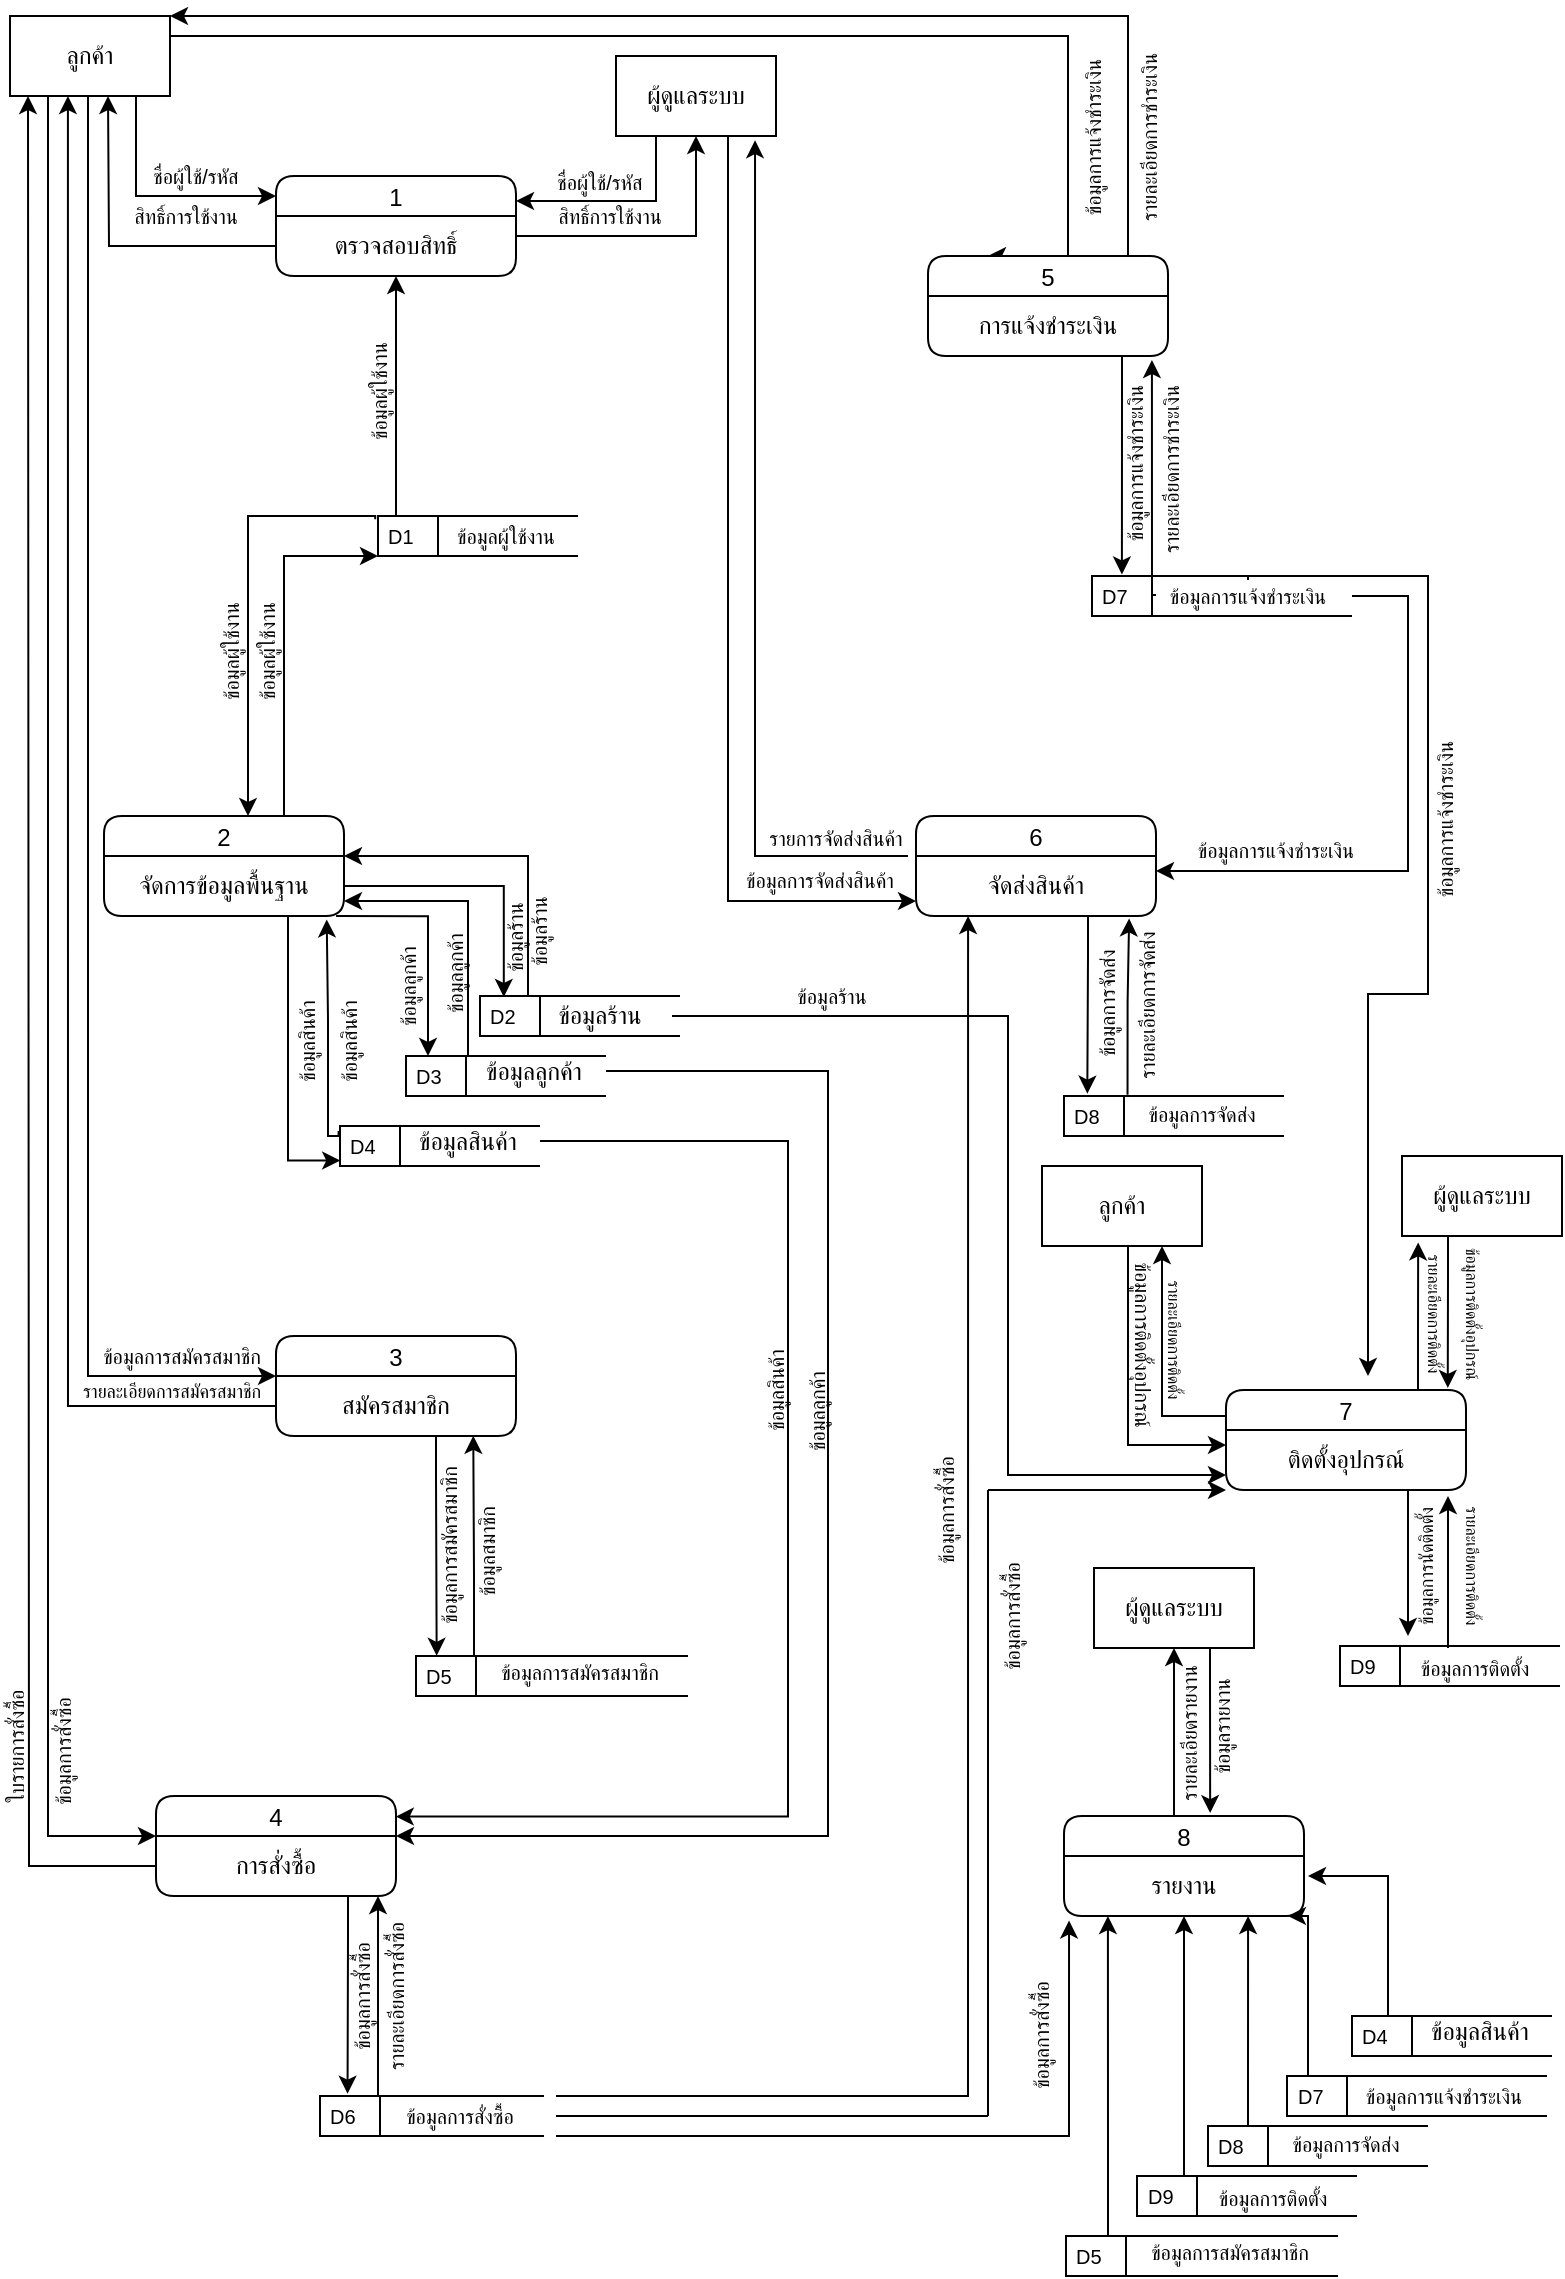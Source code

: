 <mxfile version="20.8.23" type="github">
  <diagram name="หน้า-1" id="j1Ryw0-h8rJsDmilSksS">
    <mxGraphModel dx="1500" dy="830" grid="1" gridSize="10" guides="1" tooltips="1" connect="1" arrows="1" fold="1" page="1" pageScale="1" pageWidth="827" pageHeight="1169" math="0" shadow="0">
      <root>
        <mxCell id="0" />
        <mxCell id="1" parent="0" />
        <mxCell id="xG7zR8TlvOzS1UEiSsI5-6" value="1" style="swimlane;fontStyle=0;childLayout=stackLayout;horizontal=1;startSize=20;fillColor=#ffffff;horizontalStack=0;resizeParent=1;resizeParentMax=0;resizeLast=0;collapsible=0;marginBottom=0;swimlaneFillColor=#ffffff;rounded=1;" vertex="1" parent="1">
          <mxGeometry x="164" y="110" width="120" height="50" as="geometry" />
        </mxCell>
        <mxCell id="xG7zR8TlvOzS1UEiSsI5-117" style="edgeStyle=orthogonalEdgeStyle;rounded=0;orthogonalLoop=1;jettySize=auto;html=1;fontSize=10;" edge="1" parent="xG7zR8TlvOzS1UEiSsI5-6" source="xG7zR8TlvOzS1UEiSsI5-10">
          <mxGeometry relative="1" as="geometry">
            <mxPoint x="-84" y="-40" as="targetPoint" />
          </mxGeometry>
        </mxCell>
        <mxCell id="xG7zR8TlvOzS1UEiSsI5-10" value="ตรวจสอบสิทธิ์" style="text;html=1;strokeColor=none;fillColor=none;align=center;verticalAlign=middle;whiteSpace=wrap;rounded=0;" vertex="1" parent="xG7zR8TlvOzS1UEiSsI5-6">
          <mxGeometry y="20" width="120" height="30" as="geometry" />
        </mxCell>
        <mxCell id="xG7zR8TlvOzS1UEiSsI5-14" style="edgeStyle=orthogonalEdgeStyle;rounded=0;orthogonalLoop=1;jettySize=auto;html=1;entryX=0;entryY=0.2;entryDx=0;entryDy=0;entryPerimeter=0;" edge="1" parent="1" source="xG7zR8TlvOzS1UEiSsI5-11" target="xG7zR8TlvOzS1UEiSsI5-6">
          <mxGeometry relative="1" as="geometry">
            <Array as="points">
              <mxPoint x="94" y="120" />
            </Array>
          </mxGeometry>
        </mxCell>
        <mxCell id="xG7zR8TlvOzS1UEiSsI5-101" style="edgeStyle=orthogonalEdgeStyle;rounded=0;orthogonalLoop=1;jettySize=auto;html=1;entryX=0;entryY=0;entryDx=0;entryDy=0;fontSize=12;" edge="1" parent="1" source="xG7zR8TlvOzS1UEiSsI5-11" target="xG7zR8TlvOzS1UEiSsI5-32">
          <mxGeometry relative="1" as="geometry">
            <Array as="points">
              <mxPoint x="70" y="710" />
            </Array>
          </mxGeometry>
        </mxCell>
        <mxCell id="xG7zR8TlvOzS1UEiSsI5-118" style="edgeStyle=orthogonalEdgeStyle;rounded=0;orthogonalLoop=1;jettySize=auto;html=1;entryX=0;entryY=0;entryDx=0;entryDy=0;fontSize=10;" edge="1" parent="1" source="xG7zR8TlvOzS1UEiSsI5-11" target="xG7zR8TlvOzS1UEiSsI5-35">
          <mxGeometry relative="1" as="geometry">
            <Array as="points">
              <mxPoint x="50" y="940" />
            </Array>
          </mxGeometry>
        </mxCell>
        <mxCell id="xG7zR8TlvOzS1UEiSsI5-128" style="edgeStyle=orthogonalEdgeStyle;rounded=0;orthogonalLoop=1;jettySize=auto;html=1;entryX=0.25;entryY=0;entryDx=0;entryDy=0;fontSize=10;" edge="1" parent="1" source="xG7zR8TlvOzS1UEiSsI5-11" target="xG7zR8TlvOzS1UEiSsI5-49">
          <mxGeometry relative="1" as="geometry">
            <Array as="points">
              <mxPoint x="560" y="40" />
              <mxPoint x="560" y="150" />
            </Array>
          </mxGeometry>
        </mxCell>
        <mxCell id="xG7zR8TlvOzS1UEiSsI5-11" value="ลูกค้า" style="rounded=0;whiteSpace=wrap;html=1;" vertex="1" parent="1">
          <mxGeometry x="31" y="30" width="80" height="40" as="geometry" />
        </mxCell>
        <mxCell id="xG7zR8TlvOzS1UEiSsI5-19" style="edgeStyle=orthogonalEdgeStyle;rounded=0;orthogonalLoop=1;jettySize=auto;html=1;exitX=0.25;exitY=1;exitDx=0;exitDy=0;entryX=1;entryY=0.25;entryDx=0;entryDy=0;" edge="1" parent="1" source="xG7zR8TlvOzS1UEiSsI5-17" target="xG7zR8TlvOzS1UEiSsI5-6">
          <mxGeometry relative="1" as="geometry" />
        </mxCell>
        <mxCell id="xG7zR8TlvOzS1UEiSsI5-137" style="edgeStyle=orthogonalEdgeStyle;rounded=0;orthogonalLoop=1;jettySize=auto;html=1;entryX=0;entryY=0.75;entryDx=0;entryDy=0;fontSize=10;" edge="1" parent="1" source="xG7zR8TlvOzS1UEiSsI5-17" target="xG7zR8TlvOzS1UEiSsI5-53">
          <mxGeometry relative="1" as="geometry">
            <Array as="points">
              <mxPoint x="390" y="473" />
            </Array>
          </mxGeometry>
        </mxCell>
        <mxCell id="xG7zR8TlvOzS1UEiSsI5-17" value="ผู้ดูแลระบบ" style="rounded=0;whiteSpace=wrap;html=1;" vertex="1" parent="1">
          <mxGeometry x="334" y="50" width="80" height="40" as="geometry" />
        </mxCell>
        <mxCell id="xG7zR8TlvOzS1UEiSsI5-18" style="edgeStyle=orthogonalEdgeStyle;rounded=0;orthogonalLoop=1;jettySize=auto;html=1;exitX=1;exitY=0.25;exitDx=0;exitDy=0;entryX=0.5;entryY=1;entryDx=0;entryDy=0;" edge="1" parent="1" source="xG7zR8TlvOzS1UEiSsI5-10" target="xG7zR8TlvOzS1UEiSsI5-17">
          <mxGeometry relative="1" as="geometry">
            <Array as="points">
              <mxPoint x="284" y="140" />
              <mxPoint x="374" y="140" />
            </Array>
          </mxGeometry>
        </mxCell>
        <mxCell id="xG7zR8TlvOzS1UEiSsI5-20" value="&lt;font style=&quot;font-size: 10px;&quot;&gt;ชื่อผู้ใช้/รหัส&lt;/font&gt;" style="text;html=1;strokeColor=none;fillColor=none;align=center;verticalAlign=middle;whiteSpace=wrap;rounded=0;" vertex="1" parent="1">
          <mxGeometry x="94" y="102" width="60" height="15" as="geometry" />
        </mxCell>
        <mxCell id="xG7zR8TlvOzS1UEiSsI5-22" value="&lt;font style=&quot;font-size: 10px;&quot;&gt;สิทธิ์การใช้งาน&lt;/font&gt;" style="text;html=1;strokeColor=none;fillColor=none;align=center;verticalAlign=middle;whiteSpace=wrap;rounded=0;" vertex="1" parent="1">
          <mxGeometry x="84" y="122" width="70" height="15" as="geometry" />
        </mxCell>
        <mxCell id="xG7zR8TlvOzS1UEiSsI5-23" value="&lt;font style=&quot;font-size: 10px;&quot;&gt;ชื่อผู้ใช้/รหัส&lt;/font&gt;" style="text;html=1;strokeColor=none;fillColor=none;align=center;verticalAlign=middle;whiteSpace=wrap;rounded=0;" vertex="1" parent="1">
          <mxGeometry x="296" y="105" width="60" height="15" as="geometry" />
        </mxCell>
        <mxCell id="xG7zR8TlvOzS1UEiSsI5-24" value="&lt;font style=&quot;font-size: 10px;&quot;&gt;สิทธิ์การใช้งาน&lt;/font&gt;" style="text;html=1;strokeColor=none;fillColor=none;align=center;verticalAlign=middle;whiteSpace=wrap;rounded=0;" vertex="1" parent="1">
          <mxGeometry x="296" y="122" width="70" height="15" as="geometry" />
        </mxCell>
        <mxCell id="xG7zR8TlvOzS1UEiSsI5-28" style="edgeStyle=orthogonalEdgeStyle;rounded=0;orthogonalLoop=1;jettySize=auto;html=1;entryX=0.5;entryY=1;entryDx=0;entryDy=0;fontSize=10;" edge="1" parent="1" source="xG7zR8TlvOzS1UEiSsI5-25" target="xG7zR8TlvOzS1UEiSsI5-10">
          <mxGeometry relative="1" as="geometry">
            <Array as="points">
              <mxPoint x="224" y="210" />
              <mxPoint x="224" y="210" />
            </Array>
          </mxGeometry>
        </mxCell>
        <mxCell id="xG7zR8TlvOzS1UEiSsI5-44" style="edgeStyle=orthogonalEdgeStyle;rounded=0;orthogonalLoop=1;jettySize=auto;html=1;fontSize=10;exitX=-0.014;exitY=0.082;exitDx=0;exitDy=0;exitPerimeter=0;" edge="1" parent="1" source="xG7zR8TlvOzS1UEiSsI5-25" target="xG7zR8TlvOzS1UEiSsI5-29">
          <mxGeometry relative="1" as="geometry">
            <Array as="points">
              <mxPoint x="214" y="280" />
              <mxPoint x="150" y="280" />
            </Array>
          </mxGeometry>
        </mxCell>
        <mxCell id="xG7zR8TlvOzS1UEiSsI5-25" value="D1" style="html=1;dashed=0;whitespace=wrap;shape=mxgraph.dfd.dataStoreID;align=left;spacingLeft=3;points=[[0,0],[0.5,0],[1,0],[0,0.5],[1,0.5],[0,1],[0.5,1],[1,1]];rounded=1;fontSize=10;" vertex="1" parent="1">
          <mxGeometry x="215" y="280" width="100" height="20" as="geometry" />
        </mxCell>
        <mxCell id="xG7zR8TlvOzS1UEiSsI5-27" value="&lt;span style=&quot;font-size: 10px;&quot;&gt;ข้อมูลผู้ใช้งาน&lt;/span&gt;" style="text;html=1;strokeColor=none;fillColor=none;align=center;verticalAlign=middle;whiteSpace=wrap;rounded=0;" vertex="1" parent="1">
          <mxGeometry x="243" y="282.5" width="72" height="15" as="geometry" />
        </mxCell>
        <mxCell id="xG7zR8TlvOzS1UEiSsI5-43" style="edgeStyle=orthogonalEdgeStyle;rounded=0;orthogonalLoop=1;jettySize=auto;html=1;exitX=0.75;exitY=0;exitDx=0;exitDy=0;fontSize=10;entryX=0;entryY=1;entryDx=0;entryDy=0;" edge="1" parent="1" source="xG7zR8TlvOzS1UEiSsI5-29" target="xG7zR8TlvOzS1UEiSsI5-25">
          <mxGeometry relative="1" as="geometry">
            <mxPoint x="210" y="300" as="targetPoint" />
            <Array as="points">
              <mxPoint x="168" y="300" />
            </Array>
          </mxGeometry>
        </mxCell>
        <mxCell id="xG7zR8TlvOzS1UEiSsI5-29" value="2" style="swimlane;fontStyle=0;childLayout=stackLayout;horizontal=1;startSize=20;fillColor=#ffffff;horizontalStack=0;resizeParent=1;resizeParentMax=0;resizeLast=0;collapsible=0;marginBottom=0;swimlaneFillColor=#ffffff;rounded=1;" vertex="1" parent="1">
          <mxGeometry x="78" y="430" width="120" height="50" as="geometry" />
        </mxCell>
        <mxCell id="xG7zR8TlvOzS1UEiSsI5-30" value="จัดการข้อมูลพื้นฐาน" style="text;html=1;strokeColor=none;fillColor=none;align=center;verticalAlign=middle;whiteSpace=wrap;rounded=0;" vertex="1" parent="xG7zR8TlvOzS1UEiSsI5-29">
          <mxGeometry y="20" width="120" height="30" as="geometry" />
        </mxCell>
        <mxCell id="xG7zR8TlvOzS1UEiSsI5-31" value="3" style="swimlane;fontStyle=0;childLayout=stackLayout;horizontal=1;startSize=20;fillColor=#ffffff;horizontalStack=0;resizeParent=1;resizeParentMax=0;resizeLast=0;collapsible=0;marginBottom=0;swimlaneFillColor=#ffffff;rounded=1;" vertex="1" parent="1">
          <mxGeometry x="164" y="690" width="120" height="50" as="geometry" />
        </mxCell>
        <mxCell id="xG7zR8TlvOzS1UEiSsI5-32" value="สมัครสมาชิก" style="text;html=1;strokeColor=none;fillColor=none;align=center;verticalAlign=middle;whiteSpace=wrap;rounded=0;" vertex="1" parent="xG7zR8TlvOzS1UEiSsI5-31">
          <mxGeometry y="20" width="120" height="30" as="geometry" />
        </mxCell>
        <mxCell id="xG7zR8TlvOzS1UEiSsI5-34" value="4" style="swimlane;fontStyle=0;childLayout=stackLayout;horizontal=1;startSize=20;fillColor=#ffffff;horizontalStack=0;resizeParent=1;resizeParentMax=0;resizeLast=0;collapsible=0;marginBottom=0;swimlaneFillColor=#ffffff;rounded=1;" vertex="1" parent="1">
          <mxGeometry x="104" y="920" width="120" height="50" as="geometry" />
        </mxCell>
        <mxCell id="xG7zR8TlvOzS1UEiSsI5-119" style="edgeStyle=orthogonalEdgeStyle;rounded=0;orthogonalLoop=1;jettySize=auto;html=1;fontSize=10;" edge="1" parent="xG7zR8TlvOzS1UEiSsI5-34" source="xG7zR8TlvOzS1UEiSsI5-35">
          <mxGeometry relative="1" as="geometry">
            <mxPoint x="-64" y="-850" as="targetPoint" />
          </mxGeometry>
        </mxCell>
        <mxCell id="xG7zR8TlvOzS1UEiSsI5-35" value="การสั่งซื้อ" style="text;html=1;strokeColor=none;fillColor=none;align=center;verticalAlign=middle;whiteSpace=wrap;rounded=0;" vertex="1" parent="xG7zR8TlvOzS1UEiSsI5-34">
          <mxGeometry y="20" width="120" height="30" as="geometry" />
        </mxCell>
        <mxCell id="xG7zR8TlvOzS1UEiSsI5-39" value="D2" style="html=1;dashed=0;whitespace=wrap;shape=mxgraph.dfd.dataStoreID;align=left;spacingLeft=3;points=[[0,0],[0.5,0],[1,0],[0,0.5],[1,0.5],[0,1],[0.5,1],[1,1]];rounded=1;fontSize=10;" vertex="1" parent="1">
          <mxGeometry x="266" y="520" width="100" height="20" as="geometry" />
        </mxCell>
        <mxCell id="xG7zR8TlvOzS1UEiSsI5-87" style="edgeStyle=orthogonalEdgeStyle;rounded=0;orthogonalLoop=1;jettySize=auto;html=1;entryX=1;entryY=0.75;entryDx=0;entryDy=0;fontSize=10;" edge="1" parent="1" source="xG7zR8TlvOzS1UEiSsI5-40" target="xG7zR8TlvOzS1UEiSsI5-30">
          <mxGeometry relative="1" as="geometry">
            <Array as="points">
              <mxPoint x="260" y="472" />
            </Array>
          </mxGeometry>
        </mxCell>
        <mxCell id="xG7zR8TlvOzS1UEiSsI5-40" value="D3" style="html=1;dashed=0;whitespace=wrap;shape=mxgraph.dfd.dataStoreID;align=left;spacingLeft=3;points=[[0,0],[0.5,0],[1,0],[0,0.5],[1,0.5],[0,1],[0.5,1],[1,1]];rounded=1;fontSize=10;" vertex="1" parent="1">
          <mxGeometry x="229" y="550" width="100" height="20" as="geometry" />
        </mxCell>
        <mxCell id="xG7zR8TlvOzS1UEiSsI5-90" style="edgeStyle=orthogonalEdgeStyle;rounded=0;orthogonalLoop=1;jettySize=auto;html=1;entryX=0.928;entryY=1.058;entryDx=0;entryDy=0;entryPerimeter=0;fontSize=10;exitX=-0.007;exitY=0.126;exitDx=0;exitDy=0;exitPerimeter=0;" edge="1" parent="1" source="xG7zR8TlvOzS1UEiSsI5-41" target="xG7zR8TlvOzS1UEiSsI5-30">
          <mxGeometry relative="1" as="geometry">
            <Array as="points">
              <mxPoint x="195" y="590" />
              <mxPoint x="190" y="590" />
              <mxPoint x="190" y="532" />
              <mxPoint x="189" y="532" />
            </Array>
          </mxGeometry>
        </mxCell>
        <mxCell id="xG7zR8TlvOzS1UEiSsI5-41" value="D4" style="html=1;dashed=0;whitespace=wrap;shape=mxgraph.dfd.dataStoreID;align=left;spacingLeft=3;points=[[0,0],[0.5,0],[1,0],[0,0.5],[1,0.5],[0,1],[0.5,1],[1,1]];rounded=1;fontSize=10;" vertex="1" parent="1">
          <mxGeometry x="196" y="585" width="100" height="20" as="geometry" />
        </mxCell>
        <mxCell id="xG7zR8TlvOzS1UEiSsI5-112" style="edgeStyle=orthogonalEdgeStyle;rounded=0;orthogonalLoop=1;jettySize=auto;html=1;entryX=0.822;entryY=0.997;entryDx=0;entryDy=0;entryPerimeter=0;fontSize=12;" edge="1" parent="1" source="xG7zR8TlvOzS1UEiSsI5-46" target="xG7zR8TlvOzS1UEiSsI5-32">
          <mxGeometry relative="1" as="geometry">
            <Array as="points">
              <mxPoint x="263" y="810" />
              <mxPoint x="263" y="810" />
            </Array>
          </mxGeometry>
        </mxCell>
        <mxCell id="xG7zR8TlvOzS1UEiSsI5-46" value="D5" style="html=1;dashed=0;whitespace=wrap;shape=mxgraph.dfd.dataStoreID;align=left;spacingLeft=3;points=[[0,0],[0.5,0],[1,0],[0,0.5],[1,0.5],[0,1],[0.5,1],[1,1]];rounded=1;fontSize=10;" vertex="1" parent="1">
          <mxGeometry x="234" y="850" width="136" height="20" as="geometry" />
        </mxCell>
        <mxCell id="xG7zR8TlvOzS1UEiSsI5-84" style="edgeStyle=orthogonalEdgeStyle;rounded=0;orthogonalLoop=1;jettySize=auto;html=1;fontSize=10;verticalAlign=top;entryX=1;entryY=0;entryDx=0;entryDy=0;" edge="1" parent="1" target="xG7zR8TlvOzS1UEiSsI5-30">
          <mxGeometry relative="1" as="geometry">
            <mxPoint x="340" y="430" as="targetPoint" />
            <mxPoint x="290" y="520" as="sourcePoint" />
            <Array as="points">
              <mxPoint x="290" y="450" />
            </Array>
          </mxGeometry>
        </mxCell>
        <mxCell id="xG7zR8TlvOzS1UEiSsI5-173" style="edgeStyle=orthogonalEdgeStyle;rounded=0;orthogonalLoop=1;jettySize=auto;html=1;fontFamily=Helvetica;fontSize=9;fontColor=none;entryX=0;entryY=0.75;entryDx=0;entryDy=0;" edge="1" parent="1" source="xG7zR8TlvOzS1UEiSsI5-47" target="xG7zR8TlvOzS1UEiSsI5-56">
          <mxGeometry relative="1" as="geometry">
            <mxPoint x="630" y="760" as="targetPoint" />
            <Array as="points">
              <mxPoint x="530" y="530" />
              <mxPoint x="530" y="760" />
            </Array>
          </mxGeometry>
        </mxCell>
        <mxCell id="xG7zR8TlvOzS1UEiSsI5-47" value="&lt;font style=&quot;font-size: 12px;&quot;&gt;ข้อมูลร้าน&lt;/font&gt;" style="text;html=1;strokeColor=none;fillColor=none;align=center;verticalAlign=middle;whiteSpace=wrap;rounded=0;" vertex="1" parent="1">
          <mxGeometry x="290" y="522.5" width="72" height="15" as="geometry" />
        </mxCell>
        <mxCell id="xG7zR8TlvOzS1UEiSsI5-129" style="edgeStyle=orthogonalEdgeStyle;rounded=0;orthogonalLoop=1;jettySize=auto;html=1;fontSize=10;entryX=1;entryY=0;entryDx=0;entryDy=0;" edge="1" parent="1" source="xG7zR8TlvOzS1UEiSsI5-49" target="xG7zR8TlvOzS1UEiSsI5-11">
          <mxGeometry relative="1" as="geometry">
            <mxPoint x="120" y="30" as="targetPoint" />
            <Array as="points">
              <mxPoint x="590" y="30" />
            </Array>
          </mxGeometry>
        </mxCell>
        <mxCell id="xG7zR8TlvOzS1UEiSsI5-49" value="5" style="swimlane;fontStyle=0;childLayout=stackLayout;horizontal=1;startSize=20;fillColor=#ffffff;horizontalStack=0;resizeParent=1;resizeParentMax=0;resizeLast=0;collapsible=0;marginBottom=0;swimlaneFillColor=#ffffff;rounded=1;" vertex="1" parent="1">
          <mxGeometry x="490" y="150" width="120" height="50" as="geometry" />
        </mxCell>
        <mxCell id="xG7zR8TlvOzS1UEiSsI5-50" value="การแจ้งชำระเงิน" style="text;html=1;strokeColor=none;fillColor=none;align=center;verticalAlign=middle;whiteSpace=wrap;rounded=0;" vertex="1" parent="xG7zR8TlvOzS1UEiSsI5-49">
          <mxGeometry y="20" width="120" height="30" as="geometry" />
        </mxCell>
        <mxCell id="xG7zR8TlvOzS1UEiSsI5-52" value="6" style="swimlane;fontStyle=0;childLayout=stackLayout;horizontal=1;startSize=20;fillColor=#ffffff;horizontalStack=0;resizeParent=1;resizeParentMax=0;resizeLast=0;collapsible=0;marginBottom=0;swimlaneFillColor=#ffffff;rounded=1;" vertex="1" parent="1">
          <mxGeometry x="484" y="430" width="120" height="50" as="geometry" />
        </mxCell>
        <mxCell id="xG7zR8TlvOzS1UEiSsI5-53" value="จัดส่งสินค้า" style="text;html=1;strokeColor=none;fillColor=none;align=center;verticalAlign=middle;whiteSpace=wrap;rounded=0;" vertex="1" parent="xG7zR8TlvOzS1UEiSsI5-52">
          <mxGeometry y="20" width="120" height="30" as="geometry" />
        </mxCell>
        <mxCell id="xG7zR8TlvOzS1UEiSsI5-156" style="edgeStyle=orthogonalEdgeStyle;rounded=0;orthogonalLoop=1;jettySize=auto;html=1;entryX=0.75;entryY=1;entryDx=0;entryDy=0;fontFamily=Helvetica;fontSize=10;fontColor=none;" edge="1" parent="1" source="xG7zR8TlvOzS1UEiSsI5-55" target="xG7zR8TlvOzS1UEiSsI5-153">
          <mxGeometry relative="1" as="geometry">
            <Array as="points">
              <mxPoint x="607" y="730" />
            </Array>
          </mxGeometry>
        </mxCell>
        <mxCell id="xG7zR8TlvOzS1UEiSsI5-162" style="edgeStyle=orthogonalEdgeStyle;rounded=0;orthogonalLoop=1;jettySize=auto;html=1;entryX=0.101;entryY=1.08;entryDx=0;entryDy=0;entryPerimeter=0;fontFamily=Helvetica;fontSize=8;fontColor=none;" edge="1" parent="1" source="xG7zR8TlvOzS1UEiSsI5-55" target="xG7zR8TlvOzS1UEiSsI5-154">
          <mxGeometry relative="1" as="geometry">
            <Array as="points">
              <mxPoint x="735" y="690" />
              <mxPoint x="735" y="690" />
            </Array>
          </mxGeometry>
        </mxCell>
        <mxCell id="xG7zR8TlvOzS1UEiSsI5-55" value="7" style="swimlane;fontStyle=0;childLayout=stackLayout;horizontal=1;startSize=20;fillColor=#ffffff;horizontalStack=0;resizeParent=1;resizeParentMax=0;resizeLast=0;collapsible=0;marginBottom=0;swimlaneFillColor=#ffffff;rounded=1;" vertex="1" parent="1">
          <mxGeometry x="639" y="717" width="120" height="50" as="geometry" />
        </mxCell>
        <mxCell id="xG7zR8TlvOzS1UEiSsI5-168" style="edgeStyle=orthogonalEdgeStyle;rounded=0;orthogonalLoop=1;jettySize=auto;html=1;fontFamily=Helvetica;fontSize=8;fontColor=none;" edge="1" parent="xG7zR8TlvOzS1UEiSsI5-55" source="xG7zR8TlvOzS1UEiSsI5-56">
          <mxGeometry relative="1" as="geometry">
            <mxPoint x="91" y="123" as="targetPoint" />
            <Array as="points">
              <mxPoint x="91" y="73" />
              <mxPoint x="91" y="73" />
            </Array>
          </mxGeometry>
        </mxCell>
        <mxCell id="xG7zR8TlvOzS1UEiSsI5-56" value="ติดตั้งอุปกรณ์" style="text;html=1;strokeColor=none;fillColor=none;align=center;verticalAlign=middle;whiteSpace=wrap;rounded=0;" vertex="1" parent="xG7zR8TlvOzS1UEiSsI5-55">
          <mxGeometry y="20" width="120" height="30" as="geometry" />
        </mxCell>
        <mxCell id="xG7zR8TlvOzS1UEiSsI5-190" style="edgeStyle=orthogonalEdgeStyle;rounded=0;orthogonalLoop=1;jettySize=auto;html=1;entryX=0.5;entryY=1;entryDx=0;entryDy=0;fontFamily=Verdana;fontSize=10;fontColor=none;" edge="1" parent="1" source="xG7zR8TlvOzS1UEiSsI5-58" target="xG7zR8TlvOzS1UEiSsI5-188">
          <mxGeometry relative="1" as="geometry">
            <Array as="points">
              <mxPoint x="613" y="910" />
              <mxPoint x="613" y="910" />
            </Array>
          </mxGeometry>
        </mxCell>
        <mxCell id="xG7zR8TlvOzS1UEiSsI5-58" value="8" style="swimlane;fontStyle=0;childLayout=stackLayout;horizontal=1;startSize=20;fillColor=#ffffff;horizontalStack=0;resizeParent=1;resizeParentMax=0;resizeLast=0;collapsible=0;marginBottom=0;swimlaneFillColor=#ffffff;rounded=1;" vertex="1" parent="1">
          <mxGeometry x="558" y="930" width="120" height="50" as="geometry" />
        </mxCell>
        <mxCell id="xG7zR8TlvOzS1UEiSsI5-59" value="รายงาน" style="text;html=1;strokeColor=none;fillColor=none;align=center;verticalAlign=middle;whiteSpace=wrap;rounded=0;" vertex="1" parent="xG7zR8TlvOzS1UEiSsI5-58">
          <mxGeometry y="20" width="120" height="30" as="geometry" />
        </mxCell>
        <mxCell id="xG7zR8TlvOzS1UEiSsI5-123" style="edgeStyle=orthogonalEdgeStyle;rounded=0;orthogonalLoop=1;jettySize=auto;html=1;entryX=1;entryY=0;entryDx=0;entryDy=0;fontSize=10;" edge="1" parent="1" source="xG7zR8TlvOzS1UEiSsI5-60" target="xG7zR8TlvOzS1UEiSsI5-35">
          <mxGeometry relative="1" as="geometry">
            <Array as="points">
              <mxPoint x="440" y="557" />
              <mxPoint x="440" y="940" />
            </Array>
          </mxGeometry>
        </mxCell>
        <mxCell id="xG7zR8TlvOzS1UEiSsI5-60" value="ข้อมูลลูกค้า" style="text;html=1;strokeColor=none;fillColor=none;align=center;verticalAlign=middle;whiteSpace=wrap;rounded=0;" vertex="1" parent="1">
          <mxGeometry x="257" y="550" width="72" height="15" as="geometry" />
        </mxCell>
        <mxCell id="xG7zR8TlvOzS1UEiSsI5-124" style="edgeStyle=orthogonalEdgeStyle;rounded=0;orthogonalLoop=1;jettySize=auto;html=1;fontSize=10;entryX=0.999;entryY=0.206;entryDx=0;entryDy=0;entryPerimeter=0;" edge="1" parent="1" source="xG7zR8TlvOzS1UEiSsI5-61" target="xG7zR8TlvOzS1UEiSsI5-34">
          <mxGeometry relative="1" as="geometry">
            <mxPoint x="230" y="930" as="targetPoint" />
            <Array as="points">
              <mxPoint x="420" y="593" />
              <mxPoint x="420" y="930" />
            </Array>
          </mxGeometry>
        </mxCell>
        <mxCell id="xG7zR8TlvOzS1UEiSsI5-61" value="&lt;font style=&quot;font-size: 12px;&quot;&gt;ข้อมูลสินค้า&lt;/font&gt;" style="text;html=1;strokeColor=none;fillColor=none;align=center;verticalAlign=middle;whiteSpace=wrap;rounded=0;" vertex="1" parent="1">
          <mxGeometry x="224" y="585" width="72" height="15" as="geometry" />
        </mxCell>
        <mxCell id="xG7zR8TlvOzS1UEiSsI5-62" value="&lt;span style=&quot;font-size: 10px;&quot;&gt;ข้อมูลการสมัครสมาชิก&lt;/span&gt;" style="text;html=1;strokeColor=none;fillColor=none;align=center;verticalAlign=middle;whiteSpace=wrap;rounded=0;" vertex="1" parent="1">
          <mxGeometry x="262" y="850" width="108" height="15" as="geometry" />
        </mxCell>
        <mxCell id="xG7zR8TlvOzS1UEiSsI5-63" value="D6" style="html=1;dashed=0;whitespace=wrap;shape=mxgraph.dfd.dataStoreID;align=left;spacingLeft=3;points=[[0,0],[0.5,0],[1,0],[0,0.5],[1,0.5],[0,1],[0.5,1],[1,1]];rounded=1;fontSize=10;" vertex="1" parent="1">
          <mxGeometry x="186" y="1070" width="112" height="20" as="geometry" />
        </mxCell>
        <mxCell id="xG7zR8TlvOzS1UEiSsI5-125" style="edgeStyle=orthogonalEdgeStyle;rounded=0;orthogonalLoop=1;jettySize=auto;html=1;fontSize=10;" edge="1" parent="1" source="xG7zR8TlvOzS1UEiSsI5-64">
          <mxGeometry relative="1" as="geometry">
            <mxPoint x="215" y="970" as="targetPoint" />
            <Array as="points">
              <mxPoint x="215" y="1005" />
            </Array>
          </mxGeometry>
        </mxCell>
        <mxCell id="xG7zR8TlvOzS1UEiSsI5-141" style="edgeStyle=orthogonalEdgeStyle;rounded=0;orthogonalLoop=1;jettySize=auto;html=1;fontSize=10;entryX=0.217;entryY=1;entryDx=0;entryDy=0;entryPerimeter=0;" edge="1" parent="1" source="xG7zR8TlvOzS1UEiSsI5-64" target="xG7zR8TlvOzS1UEiSsI5-53">
          <mxGeometry relative="1" as="geometry">
            <mxPoint x="510" y="490" as="targetPoint" />
            <Array as="points">
              <mxPoint x="510" y="1070" />
            </Array>
          </mxGeometry>
        </mxCell>
        <mxCell id="xG7zR8TlvOzS1UEiSsI5-193" style="edgeStyle=orthogonalEdgeStyle;rounded=0;orthogonalLoop=1;jettySize=auto;html=1;fontFamily=Verdana;fontSize=10;fontColor=none;entryX=0.021;entryY=1.074;entryDx=0;entryDy=0;entryPerimeter=0;" edge="1" parent="1" source="xG7zR8TlvOzS1UEiSsI5-64" target="xG7zR8TlvOzS1UEiSsI5-59">
          <mxGeometry relative="1" as="geometry">
            <mxPoint x="560" y="990" as="targetPoint" />
            <Array as="points">
              <mxPoint x="560" y="1090" />
            </Array>
          </mxGeometry>
        </mxCell>
        <mxCell id="xG7zR8TlvOzS1UEiSsI5-64" value="&lt;span style=&quot;font-size: 10px;&quot;&gt;ข้อมูลการสั่งซื้อ&lt;/span&gt;" style="text;html=1;strokeColor=none;fillColor=none;align=center;verticalAlign=middle;whiteSpace=wrap;rounded=0;" vertex="1" parent="1">
          <mxGeometry x="208" y="1070" width="96" height="20" as="geometry" />
        </mxCell>
        <mxCell id="xG7zR8TlvOzS1UEiSsI5-142" style="edgeStyle=orthogonalEdgeStyle;rounded=0;orthogonalLoop=1;jettySize=auto;html=1;entryX=1;entryY=0.25;entryDx=0;entryDy=0;fontSize=10;" edge="1" parent="1" source="xG7zR8TlvOzS1UEiSsI5-65" target="xG7zR8TlvOzS1UEiSsI5-53">
          <mxGeometry relative="1" as="geometry">
            <Array as="points">
              <mxPoint x="730" y="320" />
              <mxPoint x="730" y="457" />
            </Array>
          </mxGeometry>
        </mxCell>
        <mxCell id="xG7zR8TlvOzS1UEiSsI5-65" value="D7" style="html=1;dashed=0;whitespace=wrap;shape=mxgraph.dfd.dataStoreID;align=left;spacingLeft=3;points=[[0,0],[0.5,0],[1,0],[0,0.5],[1,0.5],[0,1],[0.5,1],[1,1]];rounded=1;fontSize=10;" vertex="1" parent="1">
          <mxGeometry x="572" y="310" width="130" height="20" as="geometry" />
        </mxCell>
        <mxCell id="xG7zR8TlvOzS1UEiSsI5-134" style="edgeStyle=orthogonalEdgeStyle;rounded=0;orthogonalLoop=1;jettySize=auto;html=1;entryX=0.933;entryY=1.067;entryDx=0;entryDy=0;entryPerimeter=0;fontSize=10;" edge="1" parent="1" source="xG7zR8TlvOzS1UEiSsI5-66" target="xG7zR8TlvOzS1UEiSsI5-50">
          <mxGeometry relative="1" as="geometry">
            <Array as="points">
              <mxPoint x="602" y="320" />
            </Array>
          </mxGeometry>
        </mxCell>
        <mxCell id="xG7zR8TlvOzS1UEiSsI5-171" style="edgeStyle=orthogonalEdgeStyle;rounded=0;orthogonalLoop=1;jettySize=auto;html=1;fontFamily=Helvetica;fontSize=9;fontColor=none;" edge="1" parent="1" source="xG7zR8TlvOzS1UEiSsI5-66">
          <mxGeometry relative="1" as="geometry">
            <mxPoint x="710.0" y="710" as="targetPoint" />
            <Array as="points">
              <mxPoint x="650" y="310" />
              <mxPoint x="740" y="310" />
              <mxPoint x="740" y="519" />
              <mxPoint x="710" y="519" />
            </Array>
          </mxGeometry>
        </mxCell>
        <mxCell id="xG7zR8TlvOzS1UEiSsI5-66" value="&lt;span style=&quot;font-size: 10px;&quot;&gt;ข้อมูลการแจ้งชำระเงิน&lt;/span&gt;" style="text;html=1;strokeColor=none;fillColor=none;align=center;verticalAlign=middle;whiteSpace=wrap;rounded=0;" vertex="1" parent="1">
          <mxGeometry x="604" y="312" width="92" height="15" as="geometry" />
        </mxCell>
        <mxCell id="xG7zR8TlvOzS1UEiSsI5-67" value="D8" style="html=1;dashed=0;whitespace=wrap;shape=mxgraph.dfd.dataStoreID;align=left;spacingLeft=3;points=[[0,0],[0.5,0],[1,0],[0,0.5],[1,0.5],[0,1],[0.5,1],[1,1]];rounded=1;fontSize=10;" vertex="1" parent="1">
          <mxGeometry x="558" y="570" width="110" height="20" as="geometry" />
        </mxCell>
        <mxCell id="xG7zR8TlvOzS1UEiSsI5-144" style="edgeStyle=orthogonalEdgeStyle;rounded=0;orthogonalLoop=1;jettySize=auto;html=1;entryX=0.888;entryY=1.04;entryDx=0;entryDy=0;entryPerimeter=0;fontSize=10;exitX=0.046;exitY=-0.108;exitDx=0;exitDy=0;exitPerimeter=0;" edge="1" parent="1" source="xG7zR8TlvOzS1UEiSsI5-68" target="xG7zR8TlvOzS1UEiSsI5-53">
          <mxGeometry relative="1" as="geometry">
            <Array as="points">
              <mxPoint x="590" y="523" />
              <mxPoint x="591" y="523" />
            </Array>
          </mxGeometry>
        </mxCell>
        <mxCell id="xG7zR8TlvOzS1UEiSsI5-68" value="&lt;span style=&quot;font-size: 10px;&quot;&gt;ข้อมูลการจัดส่ง&lt;/span&gt;" style="text;html=1;strokeColor=none;fillColor=none;align=center;verticalAlign=middle;whiteSpace=wrap;rounded=0;" vertex="1" parent="1">
          <mxGeometry x="586" y="571" width="82" height="15" as="geometry" />
        </mxCell>
        <mxCell id="xG7zR8TlvOzS1UEiSsI5-69" value="D9" style="html=1;dashed=0;whitespace=wrap;shape=mxgraph.dfd.dataStoreID;align=left;spacingLeft=3;points=[[0,0],[0.5,0],[1,0],[0,0.5],[1,0.5],[0,1],[0.5,1],[1,1]];rounded=1;fontSize=10;" vertex="1" parent="1">
          <mxGeometry x="696" y="845" width="110" height="20" as="geometry" />
        </mxCell>
        <mxCell id="xG7zR8TlvOzS1UEiSsI5-167" style="edgeStyle=orthogonalEdgeStyle;rounded=0;orthogonalLoop=1;jettySize=auto;html=1;fontFamily=Helvetica;fontSize=8;fontColor=none;" edge="1" parent="1" source="xG7zR8TlvOzS1UEiSsI5-70">
          <mxGeometry relative="1" as="geometry">
            <mxPoint x="750" y="770" as="targetPoint" />
            <Array as="points">
              <mxPoint x="750" y="830" />
              <mxPoint x="750" y="830" />
            </Array>
          </mxGeometry>
        </mxCell>
        <mxCell id="xG7zR8TlvOzS1UEiSsI5-70" value="&lt;span style=&quot;font-size: 10px;&quot;&gt;ข้อมูลการติดตั้ง&lt;/span&gt;" style="text;html=1;strokeColor=none;fillColor=none;align=center;verticalAlign=middle;whiteSpace=wrap;rounded=0;" vertex="1" parent="1">
          <mxGeometry x="720" y="846" width="87" height="19" as="geometry" />
        </mxCell>
        <mxCell id="xG7zR8TlvOzS1UEiSsI5-85" style="edgeStyle=orthogonalEdgeStyle;rounded=0;orthogonalLoop=1;jettySize=auto;html=1;entryX=0.119;entryY=0.024;entryDx=0;entryDy=0;entryPerimeter=0;fontSize=10;" edge="1" parent="1" source="xG7zR8TlvOzS1UEiSsI5-30" target="xG7zR8TlvOzS1UEiSsI5-39">
          <mxGeometry relative="1" as="geometry" />
        </mxCell>
        <mxCell id="xG7zR8TlvOzS1UEiSsI5-89" style="edgeStyle=orthogonalEdgeStyle;rounded=0;orthogonalLoop=1;jettySize=auto;html=1;entryX=0.11;entryY=0;entryDx=0;entryDy=0;entryPerimeter=0;fontSize=10;exitX=0.967;exitY=1.002;exitDx=0;exitDy=0;exitPerimeter=0;" edge="1" parent="1" source="xG7zR8TlvOzS1UEiSsI5-30" target="xG7zR8TlvOzS1UEiSsI5-40">
          <mxGeometry relative="1" as="geometry">
            <Array as="points">
              <mxPoint x="240" y="480" />
            </Array>
          </mxGeometry>
        </mxCell>
        <mxCell id="xG7zR8TlvOzS1UEiSsI5-91" style="edgeStyle=orthogonalEdgeStyle;rounded=0;orthogonalLoop=1;jettySize=auto;html=1;entryX=0.001;entryY=0.863;entryDx=0;entryDy=0;entryPerimeter=0;fontSize=10;" edge="1" parent="1" source="xG7zR8TlvOzS1UEiSsI5-30" target="xG7zR8TlvOzS1UEiSsI5-41">
          <mxGeometry relative="1" as="geometry">
            <Array as="points">
              <mxPoint x="170" y="602" />
            </Array>
          </mxGeometry>
        </mxCell>
        <mxCell id="xG7zR8TlvOzS1UEiSsI5-92" value="ข้อมูลผู้ใช้งาน" style="text;html=1;strokeColor=none;fillColor=none;align=center;verticalAlign=middle;whiteSpace=wrap;rounded=0;rotation=-90;fontSize=10;" vertex="1" parent="1">
          <mxGeometry x="185" y="210" width="60" height="15" as="geometry" />
        </mxCell>
        <mxCell id="xG7zR8TlvOzS1UEiSsI5-93" value="ข้อมูลผู้ใช้งาน" style="text;html=1;strokeColor=none;fillColor=none;align=center;verticalAlign=middle;whiteSpace=wrap;rounded=0;rotation=-90;fontSize=10;" vertex="1" parent="1">
          <mxGeometry x="111" y="340" width="60" height="15" as="geometry" />
        </mxCell>
        <mxCell id="xG7zR8TlvOzS1UEiSsI5-94" value="ข้อมูลผู้ใช้งาน" style="text;html=1;strokeColor=none;fillColor=none;align=center;verticalAlign=middle;whiteSpace=wrap;rounded=0;rotation=-90;fontSize=10;" vertex="1" parent="1">
          <mxGeometry x="129" y="340" width="60" height="15" as="geometry" />
        </mxCell>
        <mxCell id="xG7zR8TlvOzS1UEiSsI5-95" value="ข้อมูลร้าน" style="text;html=1;strokeColor=none;fillColor=none;align=center;verticalAlign=middle;whiteSpace=wrap;rounded=0;rotation=-90;fontSize=10;" vertex="1" parent="1">
          <mxGeometry x="259" y="480" width="72" height="15" as="geometry" />
        </mxCell>
        <mxCell id="xG7zR8TlvOzS1UEiSsI5-96" value="ข้อมูลร้าน" style="text;html=1;strokeColor=none;fillColor=none;align=center;verticalAlign=middle;whiteSpace=wrap;rounded=0;rotation=-90;fontSize=10;" vertex="1" parent="1">
          <mxGeometry x="247" y="483" width="72" height="15" as="geometry" />
        </mxCell>
        <mxCell id="xG7zR8TlvOzS1UEiSsI5-97" value="ข้อมูลลูกค้า" style="text;html=1;strokeColor=none;fillColor=none;align=center;verticalAlign=middle;whiteSpace=wrap;rounded=0;rotation=-90;fontSize=10;" vertex="1" parent="1">
          <mxGeometry x="217" y="501" width="72" height="15" as="geometry" />
        </mxCell>
        <mxCell id="xG7zR8TlvOzS1UEiSsI5-98" value="ข้อมูลลูกค้า" style="text;html=1;strokeColor=none;fillColor=none;align=center;verticalAlign=middle;whiteSpace=wrap;rounded=0;rotation=-90;fontSize=10;" vertex="1" parent="1">
          <mxGeometry x="194" y="507.5" width="72" height="15" as="geometry" />
        </mxCell>
        <mxCell id="xG7zR8TlvOzS1UEiSsI5-99" value="ข้อมูลสินค้า" style="text;html=1;strokeColor=none;fillColor=none;align=center;verticalAlign=middle;whiteSpace=wrap;rounded=0;rotation=-90;fontSize=10;" vertex="1" parent="1">
          <mxGeometry x="164" y="535" width="72" height="15" as="geometry" />
        </mxCell>
        <mxCell id="xG7zR8TlvOzS1UEiSsI5-100" value="ข้อมูลสินค้า" style="text;html=1;strokeColor=none;fillColor=none;align=center;verticalAlign=middle;whiteSpace=wrap;rounded=0;rotation=-90;fontSize=10;" vertex="1" parent="1">
          <mxGeometry x="143" y="535" width="72" height="15" as="geometry" />
        </mxCell>
        <mxCell id="xG7zR8TlvOzS1UEiSsI5-102" style="edgeStyle=orthogonalEdgeStyle;rounded=0;orthogonalLoop=1;jettySize=auto;html=1;entryX=0.362;entryY=1;entryDx=0;entryDy=0;entryPerimeter=0;fontSize=12;" edge="1" parent="1" source="xG7zR8TlvOzS1UEiSsI5-32" target="xG7zR8TlvOzS1UEiSsI5-11">
          <mxGeometry relative="1" as="geometry">
            <Array as="points">
              <mxPoint x="60" y="725" />
            </Array>
          </mxGeometry>
        </mxCell>
        <mxCell id="xG7zR8TlvOzS1UEiSsI5-111" style="edgeStyle=orthogonalEdgeStyle;rounded=0;orthogonalLoop=1;jettySize=auto;html=1;entryX=0.076;entryY=-0.005;entryDx=0;entryDy=0;entryPerimeter=0;fontSize=12;" edge="1" parent="1" source="xG7zR8TlvOzS1UEiSsI5-32" target="xG7zR8TlvOzS1UEiSsI5-46">
          <mxGeometry relative="1" as="geometry">
            <Array as="points">
              <mxPoint x="244" y="760" />
              <mxPoint x="244" y="760" />
            </Array>
          </mxGeometry>
        </mxCell>
        <mxCell id="xG7zR8TlvOzS1UEiSsI5-113" value="&lt;font style=&quot;font-size: 10px;&quot;&gt;ข้อมูลสมาชิก&lt;/font&gt;" style="text;html=1;strokeColor=none;fillColor=none;align=center;verticalAlign=middle;whiteSpace=wrap;rounded=0;rotation=-90;" vertex="1" parent="1">
          <mxGeometry x="215" y="790" width="108" height="15" as="geometry" />
        </mxCell>
        <mxCell id="xG7zR8TlvOzS1UEiSsI5-114" value="ข้อมูลการสมัครสมาชิก" style="text;html=1;strokeColor=none;fillColor=none;align=center;verticalAlign=middle;whiteSpace=wrap;rounded=0;rotation=-90;fontSize=10;" vertex="1" parent="1">
          <mxGeometry x="196" y="787" width="108" height="15" as="geometry" />
        </mxCell>
        <mxCell id="xG7zR8TlvOzS1UEiSsI5-115" value="&lt;font style=&quot;font-size: 9px;&quot;&gt;รายละเอียดการสมัครสมาชิก&lt;/font&gt;" style="text;html=1;strokeColor=none;fillColor=none;align=center;verticalAlign=middle;whiteSpace=wrap;rounded=0;rotation=0;" vertex="1" parent="1">
          <mxGeometry x="58" y="709.5" width="108" height="15" as="geometry" />
        </mxCell>
        <mxCell id="xG7zR8TlvOzS1UEiSsI5-116" value="&lt;font style=&quot;font-size: 10px;&quot;&gt;ข้อมูลการสมัครสมาชิก&lt;/font&gt;" style="text;html=1;strokeColor=none;fillColor=none;align=center;verticalAlign=middle;whiteSpace=wrap;rounded=0;rotation=0;" vertex="1" parent="1">
          <mxGeometry x="63" y="692" width="108" height="15" as="geometry" />
        </mxCell>
        <mxCell id="xG7zR8TlvOzS1UEiSsI5-120" value="&lt;font style=&quot;font-size: 10px;&quot;&gt;ข้อมูลการสั่งซื้อ&lt;/font&gt;" style="text;html=1;strokeColor=none;fillColor=none;align=center;verticalAlign=middle;whiteSpace=wrap;rounded=0;rotation=-90;fontSize=10;" vertex="1" parent="1">
          <mxGeometry x="-3" y="890" width="120" height="15" as="geometry" />
        </mxCell>
        <mxCell id="xG7zR8TlvOzS1UEiSsI5-121" value="&lt;font style=&quot;font-size: 10px;&quot;&gt;ใบรายการสั่งซื้อ&lt;/font&gt;" style="text;html=1;strokeColor=none;fillColor=none;align=center;verticalAlign=middle;whiteSpace=wrap;rounded=0;rotation=-90;fontSize=10;" vertex="1" parent="1">
          <mxGeometry x="-26" y="887.5" width="120" height="15" as="geometry" />
        </mxCell>
        <mxCell id="xG7zR8TlvOzS1UEiSsI5-122" style="edgeStyle=orthogonalEdgeStyle;rounded=0;orthogonalLoop=1;jettySize=auto;html=1;entryX=0.123;entryY=-0.057;entryDx=0;entryDy=0;entryPerimeter=0;fontSize=10;" edge="1" parent="1" source="xG7zR8TlvOzS1UEiSsI5-35" target="xG7zR8TlvOzS1UEiSsI5-63">
          <mxGeometry relative="1" as="geometry">
            <Array as="points">
              <mxPoint x="200" y="990" />
              <mxPoint x="200" y="990" />
            </Array>
          </mxGeometry>
        </mxCell>
        <mxCell id="xG7zR8TlvOzS1UEiSsI5-126" value="&lt;span style=&quot;font-size: 10px;&quot;&gt;ข้อมูลการสั่งซื้อ&lt;/span&gt;" style="text;html=1;strokeColor=none;fillColor=none;align=center;verticalAlign=middle;whiteSpace=wrap;rounded=0;fontSize=10;rotation=-90;" vertex="1" parent="1">
          <mxGeometry x="159" y="1010" width="96" height="20" as="geometry" />
        </mxCell>
        <mxCell id="xG7zR8TlvOzS1UEiSsI5-127" value="&lt;span style=&quot;font-size: 10px;&quot;&gt;รายละเอียดการสั่งซื้อ&lt;/span&gt;" style="text;html=1;strokeColor=none;fillColor=none;align=center;verticalAlign=middle;whiteSpace=wrap;rounded=0;fontSize=10;rotation=-90;" vertex="1" parent="1">
          <mxGeometry x="176" y="1010" width="96" height="20" as="geometry" />
        </mxCell>
        <mxCell id="xG7zR8TlvOzS1UEiSsI5-130" value="&lt;span style=&quot;font-size: 10px;&quot;&gt;ข้อมูลการแจ้งชำระเงิน&lt;/span&gt;" style="text;html=1;strokeColor=none;fillColor=none;align=center;verticalAlign=middle;whiteSpace=wrap;rounded=0;rotation=-90;fontSize=10;" vertex="1" parent="1">
          <mxGeometry x="526" y="83" width="92" height="15" as="geometry" />
        </mxCell>
        <mxCell id="xG7zR8TlvOzS1UEiSsI5-131" value="&lt;span style=&quot;font-size: 10px;&quot;&gt;รายละเอียดการชำระเงิน&lt;/span&gt;" style="text;html=1;strokeColor=none;fillColor=none;align=center;verticalAlign=middle;whiteSpace=wrap;rounded=0;rotation=-90;fontSize=10;" vertex="1" parent="1">
          <mxGeometry x="547" y="83" width="106" height="15" as="geometry" />
        </mxCell>
        <mxCell id="xG7zR8TlvOzS1UEiSsI5-133" style="edgeStyle=orthogonalEdgeStyle;rounded=0;orthogonalLoop=1;jettySize=auto;html=1;entryX=0.115;entryY=-0.038;entryDx=0;entryDy=0;entryPerimeter=0;fontSize=10;" edge="1" parent="1" source="xG7zR8TlvOzS1UEiSsI5-50" target="xG7zR8TlvOzS1UEiSsI5-65">
          <mxGeometry relative="1" as="geometry">
            <Array as="points">
              <mxPoint x="587" y="220" />
              <mxPoint x="587" y="220" />
            </Array>
          </mxGeometry>
        </mxCell>
        <mxCell id="xG7zR8TlvOzS1UEiSsI5-135" value="&lt;span style=&quot;font-size: 10px;&quot;&gt;ข้อมูลการแจ้งชำระเงิน&lt;/span&gt;" style="text;html=1;strokeColor=none;fillColor=none;align=center;verticalAlign=middle;whiteSpace=wrap;rounded=0;rotation=-90;fontSize=10;" vertex="1" parent="1">
          <mxGeometry x="547" y="246" width="92" height="15" as="geometry" />
        </mxCell>
        <mxCell id="xG7zR8TlvOzS1UEiSsI5-136" value="&lt;span style=&quot;font-size: 10px;&quot;&gt;รายละเอียดการชำระเงิน&lt;/span&gt;" style="text;html=1;strokeColor=none;fillColor=none;align=center;verticalAlign=middle;whiteSpace=wrap;rounded=0;rotation=-90;fontSize=10;" vertex="1" parent="1">
          <mxGeometry x="558" y="249" width="106" height="15" as="geometry" />
        </mxCell>
        <mxCell id="xG7zR8TlvOzS1UEiSsI5-138" style="edgeStyle=orthogonalEdgeStyle;rounded=0;orthogonalLoop=1;jettySize=auto;html=1;entryX=0.869;entryY=1.053;entryDx=0;entryDy=0;entryPerimeter=0;fontSize=10;" edge="1" parent="1" target="xG7zR8TlvOzS1UEiSsI5-17">
          <mxGeometry relative="1" as="geometry">
            <mxPoint x="480" y="450" as="sourcePoint" />
            <Array as="points">
              <mxPoint x="404" y="450" />
            </Array>
          </mxGeometry>
        </mxCell>
        <mxCell id="xG7zR8TlvOzS1UEiSsI5-139" value="&lt;span style=&quot;font-size: 10px;&quot;&gt;ข้อมูลการจัดส่งสินค้า&lt;/span&gt;" style="text;html=1;strokeColor=none;fillColor=none;align=center;verticalAlign=middle;whiteSpace=wrap;rounded=0;rotation=0;" vertex="1" parent="1">
          <mxGeometry x="382" y="454" width="108" height="15" as="geometry" />
        </mxCell>
        <mxCell id="xG7zR8TlvOzS1UEiSsI5-140" value="&lt;span style=&quot;font-size: 10px;&quot;&gt;รายการจัดส่งสินค้า&lt;/span&gt;" style="text;html=1;strokeColor=none;fillColor=none;align=center;verticalAlign=middle;whiteSpace=wrap;rounded=0;rotation=0;" vertex="1" parent="1">
          <mxGeometry x="390" y="433" width="108" height="15" as="geometry" />
        </mxCell>
        <mxCell id="xG7zR8TlvOzS1UEiSsI5-143" style="edgeStyle=orthogonalEdgeStyle;rounded=0;orthogonalLoop=1;jettySize=auto;html=1;fontSize=10;entryX=0.106;entryY=-0.059;entryDx=0;entryDy=0;entryPerimeter=0;" edge="1" parent="1" source="xG7zR8TlvOzS1UEiSsI5-53" target="xG7zR8TlvOzS1UEiSsI5-67">
          <mxGeometry relative="1" as="geometry">
            <mxPoint x="570" y="560" as="targetPoint" />
            <Array as="points">
              <mxPoint x="570" y="500" />
              <mxPoint x="570" y="500" />
            </Array>
          </mxGeometry>
        </mxCell>
        <mxCell id="xG7zR8TlvOzS1UEiSsI5-145" value="&lt;span style=&quot;font-size: 10px;&quot;&gt;ข้อมูลการแจ้งชำระเงิน&lt;/span&gt;" style="text;html=1;strokeColor=none;fillColor=none;align=center;verticalAlign=middle;whiteSpace=wrap;rounded=0;fontSize=10;" vertex="1" parent="1">
          <mxGeometry x="618" y="439" width="92" height="15" as="geometry" />
        </mxCell>
        <mxCell id="xG7zR8TlvOzS1UEiSsI5-146" value="&lt;span style=&quot;font-size: 10px;&quot;&gt;ข้อมูลการจัดส่ง&lt;/span&gt;" style="text;html=1;strokeColor=none;fillColor=none;align=center;verticalAlign=middle;whiteSpace=wrap;rounded=0;rotation=-90;fontSize=10;" vertex="1" parent="1">
          <mxGeometry x="538" y="516" width="82" height="15" as="geometry" />
        </mxCell>
        <mxCell id="xG7zR8TlvOzS1UEiSsI5-147" value="&lt;span style=&quot;font-size: 10px;&quot;&gt;รายละเอียดการจัดส่ง&lt;/span&gt;" style="text;html=1;strokeColor=none;fillColor=none;align=center;verticalAlign=middle;whiteSpace=wrap;rounded=0;rotation=-90;fontSize=10;" vertex="1" parent="1">
          <mxGeometry x="552.25" y="517" width="93.5" height="15" as="geometry" />
        </mxCell>
        <mxCell id="xG7zR8TlvOzS1UEiSsI5-148" value="&lt;span style=&quot;font-size: 10px;&quot;&gt;ข้อมูลการสั่งซื้อ&lt;/span&gt;" style="text;html=1;strokeColor=none;fillColor=none;align=center;verticalAlign=middle;whiteSpace=wrap;rounded=0;rotation=-90;fontSize=10;" vertex="1" parent="1">
          <mxGeometry x="451" y="767" width="96" height="20" as="geometry" />
        </mxCell>
        <mxCell id="xG7zR8TlvOzS1UEiSsI5-149" value="&lt;font style=&quot;font-size: 10px;&quot;&gt;ข้อมูลสินค้า&lt;/font&gt;" style="text;html=1;strokeColor=none;fillColor=none;align=center;verticalAlign=middle;whiteSpace=wrap;rounded=0;rotation=-90;fontSize=10;" vertex="1" parent="1">
          <mxGeometry x="378" y="709.5" width="72" height="15" as="geometry" />
        </mxCell>
        <mxCell id="xG7zR8TlvOzS1UEiSsI5-150" value="ข้อมูลลูกค้า" style="text;html=1;strokeColor=none;fillColor=none;align=center;verticalAlign=middle;whiteSpace=wrap;rounded=0;rotation=-90;fontSize=10;" vertex="1" parent="1">
          <mxGeometry x="398" y="720" width="72" height="15" as="geometry" />
        </mxCell>
        <mxCell id="xG7zR8TlvOzS1UEiSsI5-155" style="edgeStyle=orthogonalEdgeStyle;rounded=0;orthogonalLoop=1;jettySize=auto;html=1;entryX=0;entryY=0.25;entryDx=0;entryDy=0;fontFamily=Helvetica;fontSize=10;fontColor=none;" edge="1" parent="1" source="xG7zR8TlvOzS1UEiSsI5-153" target="xG7zR8TlvOzS1UEiSsI5-56">
          <mxGeometry relative="1" as="geometry">
            <Array as="points">
              <mxPoint x="590" y="745" />
            </Array>
          </mxGeometry>
        </mxCell>
        <mxCell id="xG7zR8TlvOzS1UEiSsI5-153" value="ลูกค้า" style="rounded=0;whiteSpace=wrap;html=1;" vertex="1" parent="1">
          <mxGeometry x="547" y="605" width="80" height="40" as="geometry" />
        </mxCell>
        <mxCell id="xG7zR8TlvOzS1UEiSsI5-160" style="edgeStyle=orthogonalEdgeStyle;rounded=0;orthogonalLoop=1;jettySize=auto;html=1;entryX=0.924;entryY=-0.021;entryDx=0;entryDy=0;entryPerimeter=0;fontFamily=Helvetica;fontSize=8;fontColor=none;" edge="1" parent="1" source="xG7zR8TlvOzS1UEiSsI5-154" target="xG7zR8TlvOzS1UEiSsI5-55">
          <mxGeometry relative="1" as="geometry">
            <Array as="points">
              <mxPoint x="750" y="660" />
              <mxPoint x="750" y="660" />
            </Array>
          </mxGeometry>
        </mxCell>
        <mxCell id="xG7zR8TlvOzS1UEiSsI5-154" value="ผู้ดูแลระบบ" style="rounded=0;whiteSpace=wrap;html=1;" vertex="1" parent="1">
          <mxGeometry x="727" y="600" width="80" height="40" as="geometry" />
        </mxCell>
        <mxCell id="xG7zR8TlvOzS1UEiSsI5-159" value="รายละเอียดการติดตั้ง" style="text;html=1;strokeColor=none;fillColor=none;align=center;verticalAlign=middle;whiteSpace=wrap;rounded=0;rotation=90;fontSize=8;" vertex="1" parent="1">
          <mxGeometry x="553" y="677" width="120" height="30" as="geometry" />
        </mxCell>
        <mxCell id="xG7zR8TlvOzS1UEiSsI5-163" value="รายละเอียดการติดตั้ง" style="text;html=1;strokeColor=none;fillColor=none;align=center;verticalAlign=middle;whiteSpace=wrap;rounded=0;rotation=90;fontSize=8;" vertex="1" parent="1">
          <mxGeometry x="683" y="664" width="120" height="30" as="geometry" />
        </mxCell>
        <mxCell id="xG7zR8TlvOzS1UEiSsI5-165" value="ข้อมูลการติดตั้งอุปกรณ์" style="text;html=1;strokeColor=none;fillColor=none;align=center;verticalAlign=middle;whiteSpace=wrap;rounded=0;rotation=90;fontSize=10;" vertex="1" parent="1">
          <mxGeometry x="538" y="679.5" width="120" height="30" as="geometry" />
        </mxCell>
        <mxCell id="xG7zR8TlvOzS1UEiSsI5-166" value="ข้อมูลการติดตั้งอุปกรณ์" style="text;html=1;strokeColor=none;fillColor=none;align=center;verticalAlign=middle;whiteSpace=wrap;rounded=0;rotation=90;fontSize=8;" vertex="1" parent="1">
          <mxGeometry x="702" y="664" width="120" height="30" as="geometry" />
        </mxCell>
        <mxCell id="xG7zR8TlvOzS1UEiSsI5-169" value="&lt;span style=&quot;font-size: 9px;&quot;&gt;ข้อมูลการนัดติดตั้ง&lt;/span&gt;" style="text;html=1;strokeColor=none;fillColor=none;align=center;verticalAlign=middle;whiteSpace=wrap;rounded=0;rotation=-90;fontSize=9;" vertex="1" parent="1">
          <mxGeometry x="696" y="795.5" width="87" height="19" as="geometry" />
        </mxCell>
        <mxCell id="xG7zR8TlvOzS1UEiSsI5-170" value="รายละเอียดการติดตั้ง" style="text;html=1;strokeColor=none;fillColor=none;align=center;verticalAlign=middle;whiteSpace=wrap;rounded=0;rotation=90;fontSize=8;" vertex="1" parent="1">
          <mxGeometry x="702" y="790" width="120" height="30" as="geometry" />
        </mxCell>
        <mxCell id="xG7zR8TlvOzS1UEiSsI5-172" value="&lt;span style=&quot;font-size: 10px;&quot;&gt;ข้อมูลการแจ้งชำระเงิน&lt;/span&gt;" style="text;html=1;strokeColor=none;fillColor=none;align=center;verticalAlign=middle;whiteSpace=wrap;rounded=0;fontSize=10;rotation=-90;" vertex="1" parent="1">
          <mxGeometry x="702" y="424" width="92" height="15" as="geometry" />
        </mxCell>
        <mxCell id="xG7zR8TlvOzS1UEiSsI5-174" value="&lt;font style=&quot;font-size: 10px;&quot;&gt;ข้อมูลร้าน&lt;/font&gt;" style="text;html=1;strokeColor=none;fillColor=none;align=center;verticalAlign=middle;whiteSpace=wrap;rounded=0;fontSize=10;" vertex="1" parent="1">
          <mxGeometry x="406" y="512.5" width="72" height="15" as="geometry" />
        </mxCell>
        <mxCell id="xG7zR8TlvOzS1UEiSsI5-182" value="" style="endArrow=none;html=1;rounded=0;fontFamily=Helvetica;fontSize=10;fontColor=none;exitX=1;exitY=0.5;exitDx=0;exitDy=0;" edge="1" parent="1" source="xG7zR8TlvOzS1UEiSsI5-64">
          <mxGeometry width="50" height="50" relative="1" as="geometry">
            <mxPoint x="340" y="1120" as="sourcePoint" />
            <mxPoint x="520" y="1080" as="targetPoint" />
            <Array as="points">
              <mxPoint x="410" y="1080" />
            </Array>
          </mxGeometry>
        </mxCell>
        <mxCell id="xG7zR8TlvOzS1UEiSsI5-183" value="" style="endArrow=none;html=1;rounded=0;fontFamily=Verdana;fontSize=10;fontColor=none;verticalAlign=middle;horizontal=0;" edge="1" parent="1">
          <mxGeometry width="50" height="50" relative="1" as="geometry">
            <mxPoint x="520" y="1080" as="sourcePoint" />
            <mxPoint x="520" y="767" as="targetPoint" />
          </mxGeometry>
        </mxCell>
        <mxCell id="xG7zR8TlvOzS1UEiSsI5-184" value="" style="endArrow=classic;html=1;rounded=0;fontFamily=Helvetica;fontSize=10;fontColor=none;entryX=0;entryY=1;entryDx=0;entryDy=0;" edge="1" parent="1" target="xG7zR8TlvOzS1UEiSsI5-56">
          <mxGeometry width="50" height="50" relative="1" as="geometry">
            <mxPoint x="520" y="767" as="sourcePoint" />
            <mxPoint x="640" y="770" as="targetPoint" />
          </mxGeometry>
        </mxCell>
        <mxCell id="xG7zR8TlvOzS1UEiSsI5-186" value="&lt;span style=&quot;font-size: 10px;&quot;&gt;ข้อมูลการสั่งซื้อ&lt;/span&gt;" style="text;html=1;strokeColor=none;fillColor=none;align=center;verticalAlign=middle;whiteSpace=wrap;rounded=0;rotation=-90;fontSize=10;" vertex="1" parent="1">
          <mxGeometry x="484" y="820" width="96" height="20" as="geometry" />
        </mxCell>
        <mxCell id="xG7zR8TlvOzS1UEiSsI5-189" style="edgeStyle=orthogonalEdgeStyle;rounded=0;orthogonalLoop=1;jettySize=auto;html=1;entryX=0.609;entryY=-0.029;entryDx=0;entryDy=0;entryPerimeter=0;fontFamily=Verdana;fontSize=10;fontColor=none;" edge="1" parent="1" source="xG7zR8TlvOzS1UEiSsI5-188" target="xG7zR8TlvOzS1UEiSsI5-58">
          <mxGeometry relative="1" as="geometry">
            <Array as="points">
              <mxPoint x="631" y="860" />
              <mxPoint x="631" y="860" />
            </Array>
          </mxGeometry>
        </mxCell>
        <mxCell id="xG7zR8TlvOzS1UEiSsI5-188" value="ผู้ดูแลระบบ" style="rounded=0;whiteSpace=wrap;html=1;" vertex="1" parent="1">
          <mxGeometry x="573" y="806" width="80" height="40" as="geometry" />
        </mxCell>
        <mxCell id="xG7zR8TlvOzS1UEiSsI5-191" value="&lt;span style=&quot;font-size: 10px;&quot;&gt;ข้อมูลรายงาน&lt;/span&gt;" style="text;html=1;strokeColor=none;fillColor=none;align=center;verticalAlign=middle;whiteSpace=wrap;rounded=0;rotation=-90;fontSize=10;" vertex="1" parent="1">
          <mxGeometry x="589" y="880" width="96" height="10" as="geometry" />
        </mxCell>
        <mxCell id="xG7zR8TlvOzS1UEiSsI5-192" value="&lt;span style=&quot;font-size: 10px;&quot;&gt;รายละเอียดรายงาน&lt;/span&gt;" style="text;html=1;strokeColor=none;fillColor=none;align=center;verticalAlign=middle;whiteSpace=wrap;rounded=0;rotation=-90;fontSize=10;" vertex="1" parent="1">
          <mxGeometry x="572" y="883.5" width="96" height="10" as="geometry" />
        </mxCell>
        <mxCell id="xG7zR8TlvOzS1UEiSsI5-194" value="&lt;span style=&quot;font-size: 10px;&quot;&gt;ข้อมูลการสั่งซื้อ&lt;/span&gt;" style="text;html=1;strokeColor=none;fillColor=none;align=center;verticalAlign=middle;whiteSpace=wrap;rounded=0;rotation=-90;fontSize=10;" vertex="1" parent="1">
          <mxGeometry x="498.5" y="1030" width="96" height="20" as="geometry" />
        </mxCell>
        <mxCell id="xG7zR8TlvOzS1UEiSsI5-209" style="edgeStyle=orthogonalEdgeStyle;rounded=0;orthogonalLoop=1;jettySize=auto;html=1;entryX=0.767;entryY=1;entryDx=0;entryDy=0;entryPerimeter=0;fontFamily=Verdana;fontSize=10;fontColor=none;" edge="1" parent="1" source="xG7zR8TlvOzS1UEiSsI5-196" target="xG7zR8TlvOzS1UEiSsI5-59">
          <mxGeometry relative="1" as="geometry">
            <Array as="points">
              <mxPoint x="650" y="1060" />
              <mxPoint x="650" y="1060" />
            </Array>
          </mxGeometry>
        </mxCell>
        <mxCell id="xG7zR8TlvOzS1UEiSsI5-196" value="D8" style="html=1;dashed=0;whitespace=wrap;shape=mxgraph.dfd.dataStoreID;align=left;spacingLeft=3;points=[[0,0],[0.5,0],[1,0],[0,0.5],[1,0.5],[0,1],[0.5,1],[1,1]];rounded=1;fontSize=10;" vertex="1" parent="1">
          <mxGeometry x="630" y="1085" width="110" height="20" as="geometry" />
        </mxCell>
        <mxCell id="xG7zR8TlvOzS1UEiSsI5-197" value="&lt;span style=&quot;font-size: 10px;&quot;&gt;ข้อมูลการจัดส่ง&lt;/span&gt;" style="text;html=1;strokeColor=none;fillColor=none;align=center;verticalAlign=middle;whiteSpace=wrap;rounded=0;" vertex="1" parent="1">
          <mxGeometry x="658" y="1086" width="82" height="15" as="geometry" />
        </mxCell>
        <mxCell id="xG7zR8TlvOzS1UEiSsI5-210" style="edgeStyle=orthogonalEdgeStyle;rounded=0;orthogonalLoop=1;jettySize=auto;html=1;fontFamily=Verdana;fontSize=10;fontColor=none;" edge="1" parent="1" source="xG7zR8TlvOzS1UEiSsI5-198" target="xG7zR8TlvOzS1UEiSsI5-59">
          <mxGeometry relative="1" as="geometry">
            <Array as="points">
              <mxPoint x="618" y="1080" />
              <mxPoint x="618" y="1080" />
            </Array>
          </mxGeometry>
        </mxCell>
        <mxCell id="xG7zR8TlvOzS1UEiSsI5-198" value="D9" style="html=1;dashed=0;whitespace=wrap;shape=mxgraph.dfd.dataStoreID;align=left;spacingLeft=3;points=[[0,0],[0.5,0],[1,0],[0,0.5],[1,0.5],[0,1],[0.5,1],[1,1]];rounded=1;fontSize=10;" vertex="1" parent="1">
          <mxGeometry x="594.5" y="1110" width="110" height="20" as="geometry" />
        </mxCell>
        <mxCell id="xG7zR8TlvOzS1UEiSsI5-199" value="&lt;span style=&quot;font-size: 10px;&quot;&gt;ข้อมูลการติดตั้ง&lt;/span&gt;" style="text;html=1;strokeColor=none;fillColor=none;align=center;verticalAlign=middle;whiteSpace=wrap;rounded=0;" vertex="1" parent="1">
          <mxGeometry x="618.5" y="1111" width="87" height="19" as="geometry" />
        </mxCell>
        <mxCell id="xG7zR8TlvOzS1UEiSsI5-208" style="edgeStyle=orthogonalEdgeStyle;rounded=0;orthogonalLoop=1;jettySize=auto;html=1;entryX=0.933;entryY=1;entryDx=0;entryDy=0;entryPerimeter=0;fontFamily=Verdana;fontSize=10;fontColor=none;" edge="1" parent="1" source="xG7zR8TlvOzS1UEiSsI5-200" target="xG7zR8TlvOzS1UEiSsI5-59">
          <mxGeometry relative="1" as="geometry">
            <Array as="points">
              <mxPoint x="680" y="980" />
            </Array>
          </mxGeometry>
        </mxCell>
        <mxCell id="xG7zR8TlvOzS1UEiSsI5-200" value="D7" style="html=1;dashed=0;whitespace=wrap;shape=mxgraph.dfd.dataStoreID;align=left;spacingLeft=3;points=[[0,0],[0.5,0],[1,0],[0,0.5],[1,0.5],[0,1],[0.5,1],[1,1]];rounded=1;fontSize=10;" vertex="1" parent="1">
          <mxGeometry x="669.5" y="1060" width="130" height="20" as="geometry" />
        </mxCell>
        <mxCell id="xG7zR8TlvOzS1UEiSsI5-201" value="&lt;span style=&quot;font-size: 10px;&quot;&gt;ข้อมูลการแจ้งชำระเงิน&lt;/span&gt;" style="text;html=1;strokeColor=none;fillColor=none;align=center;verticalAlign=middle;whiteSpace=wrap;rounded=0;" vertex="1" parent="1">
          <mxGeometry x="701.5" y="1062" width="92" height="15" as="geometry" />
        </mxCell>
        <mxCell id="xG7zR8TlvOzS1UEiSsI5-207" style="edgeStyle=orthogonalEdgeStyle;rounded=0;orthogonalLoop=1;jettySize=auto;html=1;fontFamily=Verdana;fontSize=10;fontColor=none;" edge="1" parent="1" source="xG7zR8TlvOzS1UEiSsI5-203">
          <mxGeometry relative="1" as="geometry">
            <mxPoint x="680" y="960" as="targetPoint" />
            <Array as="points">
              <mxPoint x="720" y="960" />
            </Array>
          </mxGeometry>
        </mxCell>
        <mxCell id="xG7zR8TlvOzS1UEiSsI5-203" value="D4" style="html=1;dashed=0;whitespace=wrap;shape=mxgraph.dfd.dataStoreID;align=left;spacingLeft=3;points=[[0,0],[0.5,0],[1,0],[0,0.5],[1,0.5],[0,1],[0.5,1],[1,1]];rounded=1;fontSize=10;" vertex="1" parent="1">
          <mxGeometry x="702" y="1030" width="100" height="20" as="geometry" />
        </mxCell>
        <mxCell id="xG7zR8TlvOzS1UEiSsI5-204" value="&lt;font style=&quot;font-size: 12px;&quot;&gt;ข้อมูลสินค้า&lt;/font&gt;" style="text;html=1;strokeColor=none;fillColor=none;align=center;verticalAlign=middle;whiteSpace=wrap;rounded=0;" vertex="1" parent="1">
          <mxGeometry x="730" y="1030" width="72" height="15" as="geometry" />
        </mxCell>
        <mxCell id="xG7zR8TlvOzS1UEiSsI5-214" style="edgeStyle=orthogonalEdgeStyle;rounded=0;orthogonalLoop=1;jettySize=auto;html=1;entryX=0.183;entryY=1;entryDx=0;entryDy=0;entryPerimeter=0;fontFamily=Verdana;fontSize=10;fontColor=none;" edge="1" parent="1" source="xG7zR8TlvOzS1UEiSsI5-211" target="xG7zR8TlvOzS1UEiSsI5-59">
          <mxGeometry relative="1" as="geometry">
            <Array as="points">
              <mxPoint x="580" y="1090" />
              <mxPoint x="580" y="1090" />
            </Array>
          </mxGeometry>
        </mxCell>
        <mxCell id="xG7zR8TlvOzS1UEiSsI5-211" value="D5" style="html=1;dashed=0;whitespace=wrap;shape=mxgraph.dfd.dataStoreID;align=left;spacingLeft=3;points=[[0,0],[0.5,0],[1,0],[0,0.5],[1,0.5],[0,1],[0.5,1],[1,1]];rounded=1;fontSize=10;" vertex="1" parent="1">
          <mxGeometry x="559" y="1140" width="136" height="20" as="geometry" />
        </mxCell>
        <mxCell id="xG7zR8TlvOzS1UEiSsI5-212" value="&lt;span style=&quot;font-size: 10px;&quot;&gt;ข้อมูลการสมัครสมาชิก&lt;/span&gt;" style="text;html=1;strokeColor=none;fillColor=none;align=center;verticalAlign=middle;whiteSpace=wrap;rounded=0;" vertex="1" parent="1">
          <mxGeometry x="587" y="1140" width="108" height="15" as="geometry" />
        </mxCell>
      </root>
    </mxGraphModel>
  </diagram>
</mxfile>
